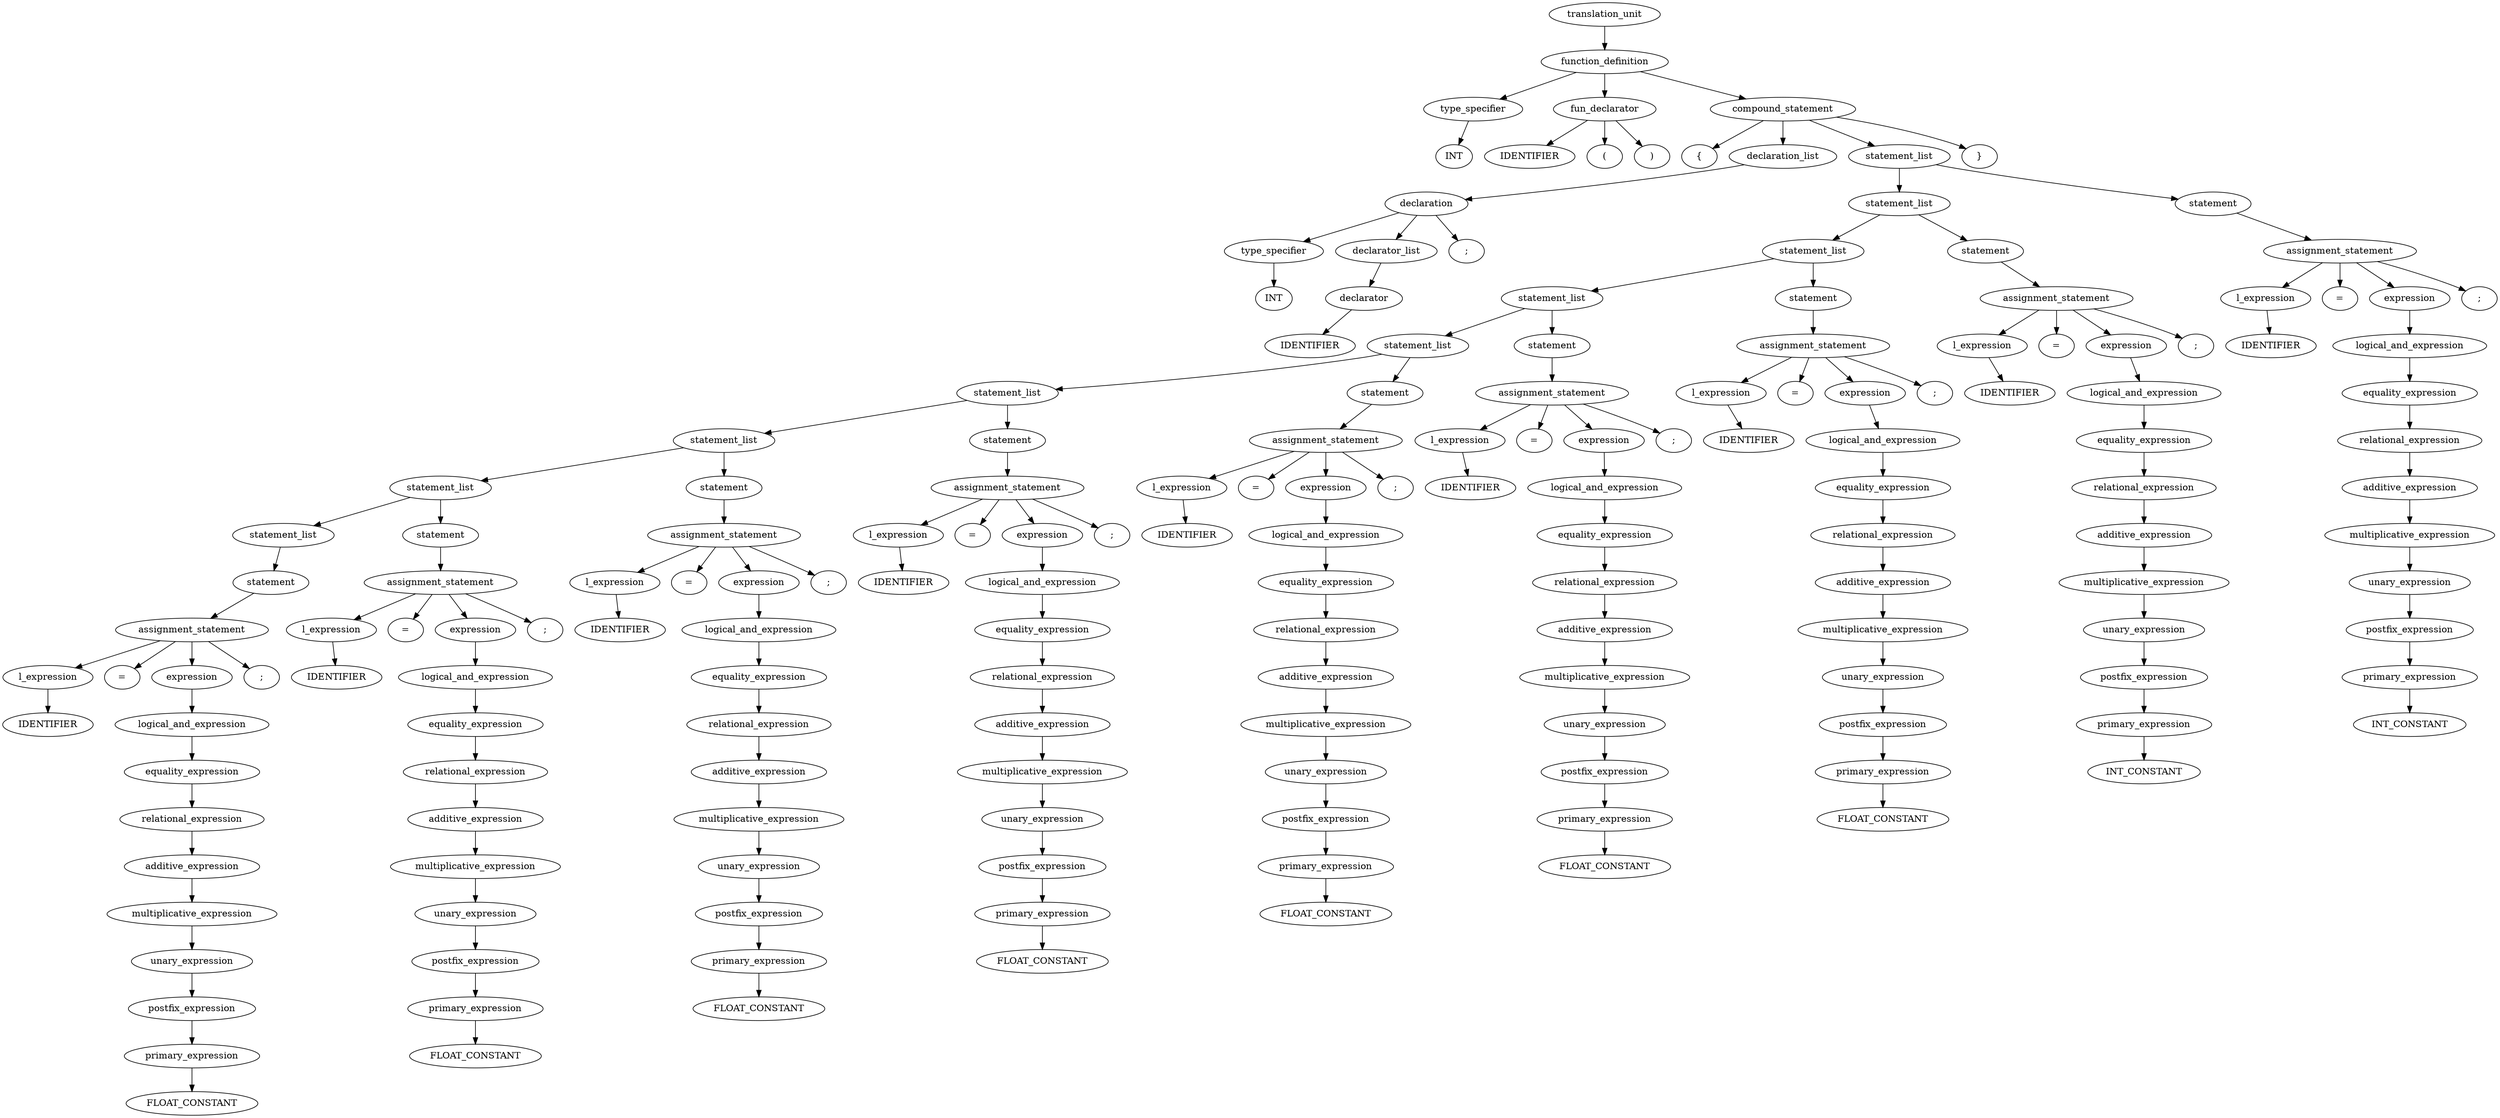 digraph G {ordering=out;

2[label="type_specifier"]
1[label="INT"]
2 -> 1
6[label="fun_declarator"]
5[label="IDENTIFIER"]
4[label="("]
3[label=")"]
6 -> 5
6 -> 4
6 -> 3

8[label="type_specifier"]
7[label="INT"]
8 -> 7
10[label="declarator"]
9[label="IDENTIFIER"]
10 -> 9
11[label="declarator_list"]
11 -> 10
13[label="declaration"]
12[label=";"]
13 -> 8
13 -> 11
13 -> 12
14[label="declaration_list"]
14 -> 13

16[label="l_expression"]
15[label="IDENTIFIER"]
16 -> 15
18[label="primary_expression"]
17[label="FLOAT_CONSTANT"]
18 -> 17
19[label="postfix_expression"]
19 -> 18
20[label="unary_expression"]
20 -> 19
21[label="multiplicative_expression"]
21 -> 20
22[label="additive_expression"]
22 -> 21
23[label="relational_expression"]
23 -> 22
24[label="equality_expression"]
24 -> 23
25[label="logical_and_expression"]
25 -> 24
26[label="expression"]
26 -> 25
29[label="assignment_statement"]
28[label="="]
27[label=";"]
29 -> 16
29 -> 28
29 -> 26
29 -> 27
30[label="statement"]
30 -> 29
31[label="statement_list"]
31 -> 30

33[label="l_expression"]
32[label="IDENTIFIER"]
33 -> 32
35[label="primary_expression"]
34[label="FLOAT_CONSTANT"]
35 -> 34
36[label="postfix_expression"]
36 -> 35
37[label="unary_expression"]
37 -> 36
38[label="multiplicative_expression"]
38 -> 37
39[label="additive_expression"]
39 -> 38
40[label="relational_expression"]
40 -> 39
41[label="equality_expression"]
41 -> 40
42[label="logical_and_expression"]
42 -> 41
43[label="expression"]
43 -> 42
46[label="assignment_statement"]
45[label="="]
44[label=";"]
46 -> 33
46 -> 45
46 -> 43
46 -> 44
47[label="statement"]
47 -> 46
48[label="statement_list"]
48 -> 31
48 -> 47

50[label="l_expression"]
49[label="IDENTIFIER"]
50 -> 49
52[label="primary_expression"]
51[label="FLOAT_CONSTANT"]
52 -> 51
53[label="postfix_expression"]
53 -> 52
54[label="unary_expression"]
54 -> 53
55[label="multiplicative_expression"]
55 -> 54
56[label="additive_expression"]
56 -> 55
57[label="relational_expression"]
57 -> 56
58[label="equality_expression"]
58 -> 57
59[label="logical_and_expression"]
59 -> 58
60[label="expression"]
60 -> 59
63[label="assignment_statement"]
62[label="="]
61[label=";"]
63 -> 50
63 -> 62
63 -> 60
63 -> 61
64[label="statement"]
64 -> 63
65[label="statement_list"]
65 -> 48
65 -> 64

67[label="l_expression"]
66[label="IDENTIFIER"]
67 -> 66
69[label="primary_expression"]
68[label="FLOAT_CONSTANT"]
69 -> 68
70[label="postfix_expression"]
70 -> 69
71[label="unary_expression"]
71 -> 70
72[label="multiplicative_expression"]
72 -> 71
73[label="additive_expression"]
73 -> 72
74[label="relational_expression"]
74 -> 73
75[label="equality_expression"]
75 -> 74
76[label="logical_and_expression"]
76 -> 75
77[label="expression"]
77 -> 76
80[label="assignment_statement"]
79[label="="]
78[label=";"]
80 -> 67
80 -> 79
80 -> 77
80 -> 78
81[label="statement"]
81 -> 80
82[label="statement_list"]
82 -> 65
82 -> 81

84[label="l_expression"]
83[label="IDENTIFIER"]
84 -> 83
86[label="primary_expression"]
85[label="FLOAT_CONSTANT"]
86 -> 85
87[label="postfix_expression"]
87 -> 86
88[label="unary_expression"]
88 -> 87
89[label="multiplicative_expression"]
89 -> 88
90[label="additive_expression"]
90 -> 89
91[label="relational_expression"]
91 -> 90
92[label="equality_expression"]
92 -> 91
93[label="logical_and_expression"]
93 -> 92
94[label="expression"]
94 -> 93
97[label="assignment_statement"]
96[label="="]
95[label=";"]
97 -> 84
97 -> 96
97 -> 94
97 -> 95
98[label="statement"]
98 -> 97
99[label="statement_list"]
99 -> 82
99 -> 98

101[label="l_expression"]
100[label="IDENTIFIER"]
101 -> 100
103[label="primary_expression"]
102[label="FLOAT_CONSTANT"]
103 -> 102
104[label="postfix_expression"]
104 -> 103
105[label="unary_expression"]
105 -> 104
106[label="multiplicative_expression"]
106 -> 105
107[label="additive_expression"]
107 -> 106
108[label="relational_expression"]
108 -> 107
109[label="equality_expression"]
109 -> 108
110[label="logical_and_expression"]
110 -> 109
111[label="expression"]
111 -> 110
114[label="assignment_statement"]
113[label="="]
112[label=";"]
114 -> 101
114 -> 113
114 -> 111
114 -> 112
115[label="statement"]
115 -> 114
116[label="statement_list"]
116 -> 99
116 -> 115

118[label="l_expression"]
117[label="IDENTIFIER"]
118 -> 117
120[label="primary_expression"]
119[label="FLOAT_CONSTANT"]
120 -> 119
121[label="postfix_expression"]
121 -> 120
122[label="unary_expression"]
122 -> 121
123[label="multiplicative_expression"]
123 -> 122
124[label="additive_expression"]
124 -> 123
125[label="relational_expression"]
125 -> 124
126[label="equality_expression"]
126 -> 125
127[label="logical_and_expression"]
127 -> 126
128[label="expression"]
128 -> 127
131[label="assignment_statement"]
130[label="="]
129[label=";"]
131 -> 118
131 -> 130
131 -> 128
131 -> 129
132[label="statement"]
132 -> 131
133[label="statement_list"]
133 -> 116
133 -> 132

135[label="l_expression"]
134[label="IDENTIFIER"]
135 -> 134
137[label="primary_expression"]
136[label="INT_CONSTANT"]
137 -> 136
138[label="postfix_expression"]
138 -> 137
139[label="unary_expression"]
139 -> 138
140[label="multiplicative_expression"]
140 -> 139
141[label="additive_expression"]
141 -> 140
142[label="relational_expression"]
142 -> 141
143[label="equality_expression"]
143 -> 142
144[label="logical_and_expression"]
144 -> 143
145[label="expression"]
145 -> 144
148[label="assignment_statement"]
147[label="="]
146[label=";"]
148 -> 135
148 -> 147
148 -> 145
148 -> 146
149[label="statement"]
149 -> 148
150[label="statement_list"]
150 -> 133
150 -> 149

152[label="l_expression"]
151[label="IDENTIFIER"]
152 -> 151
154[label="primary_expression"]
153[label="INT_CONSTANT"]
154 -> 153
155[label="postfix_expression"]
155 -> 154
156[label="unary_expression"]
156 -> 155
157[label="multiplicative_expression"]
157 -> 156
158[label="additive_expression"]
158 -> 157
159[label="relational_expression"]
159 -> 158
160[label="equality_expression"]
160 -> 159
161[label="logical_and_expression"]
161 -> 160
162[label="expression"]
162 -> 161
165[label="assignment_statement"]
164[label="="]
163[label=";"]
165 -> 152
165 -> 164
165 -> 162
165 -> 163
166[label="statement"]
166 -> 165
167[label="statement_list"]
167 -> 150
167 -> 166

170[label="compound_statement"]
169[label="{"]
168[label="}"]
170 -> 169
170 -> 14
170 -> 167
170 -> 168
171[label="function_definition"]
171 -> 2
171 -> 6
171 -> 170
172[label="translation_unit"]
172 -> 171}
